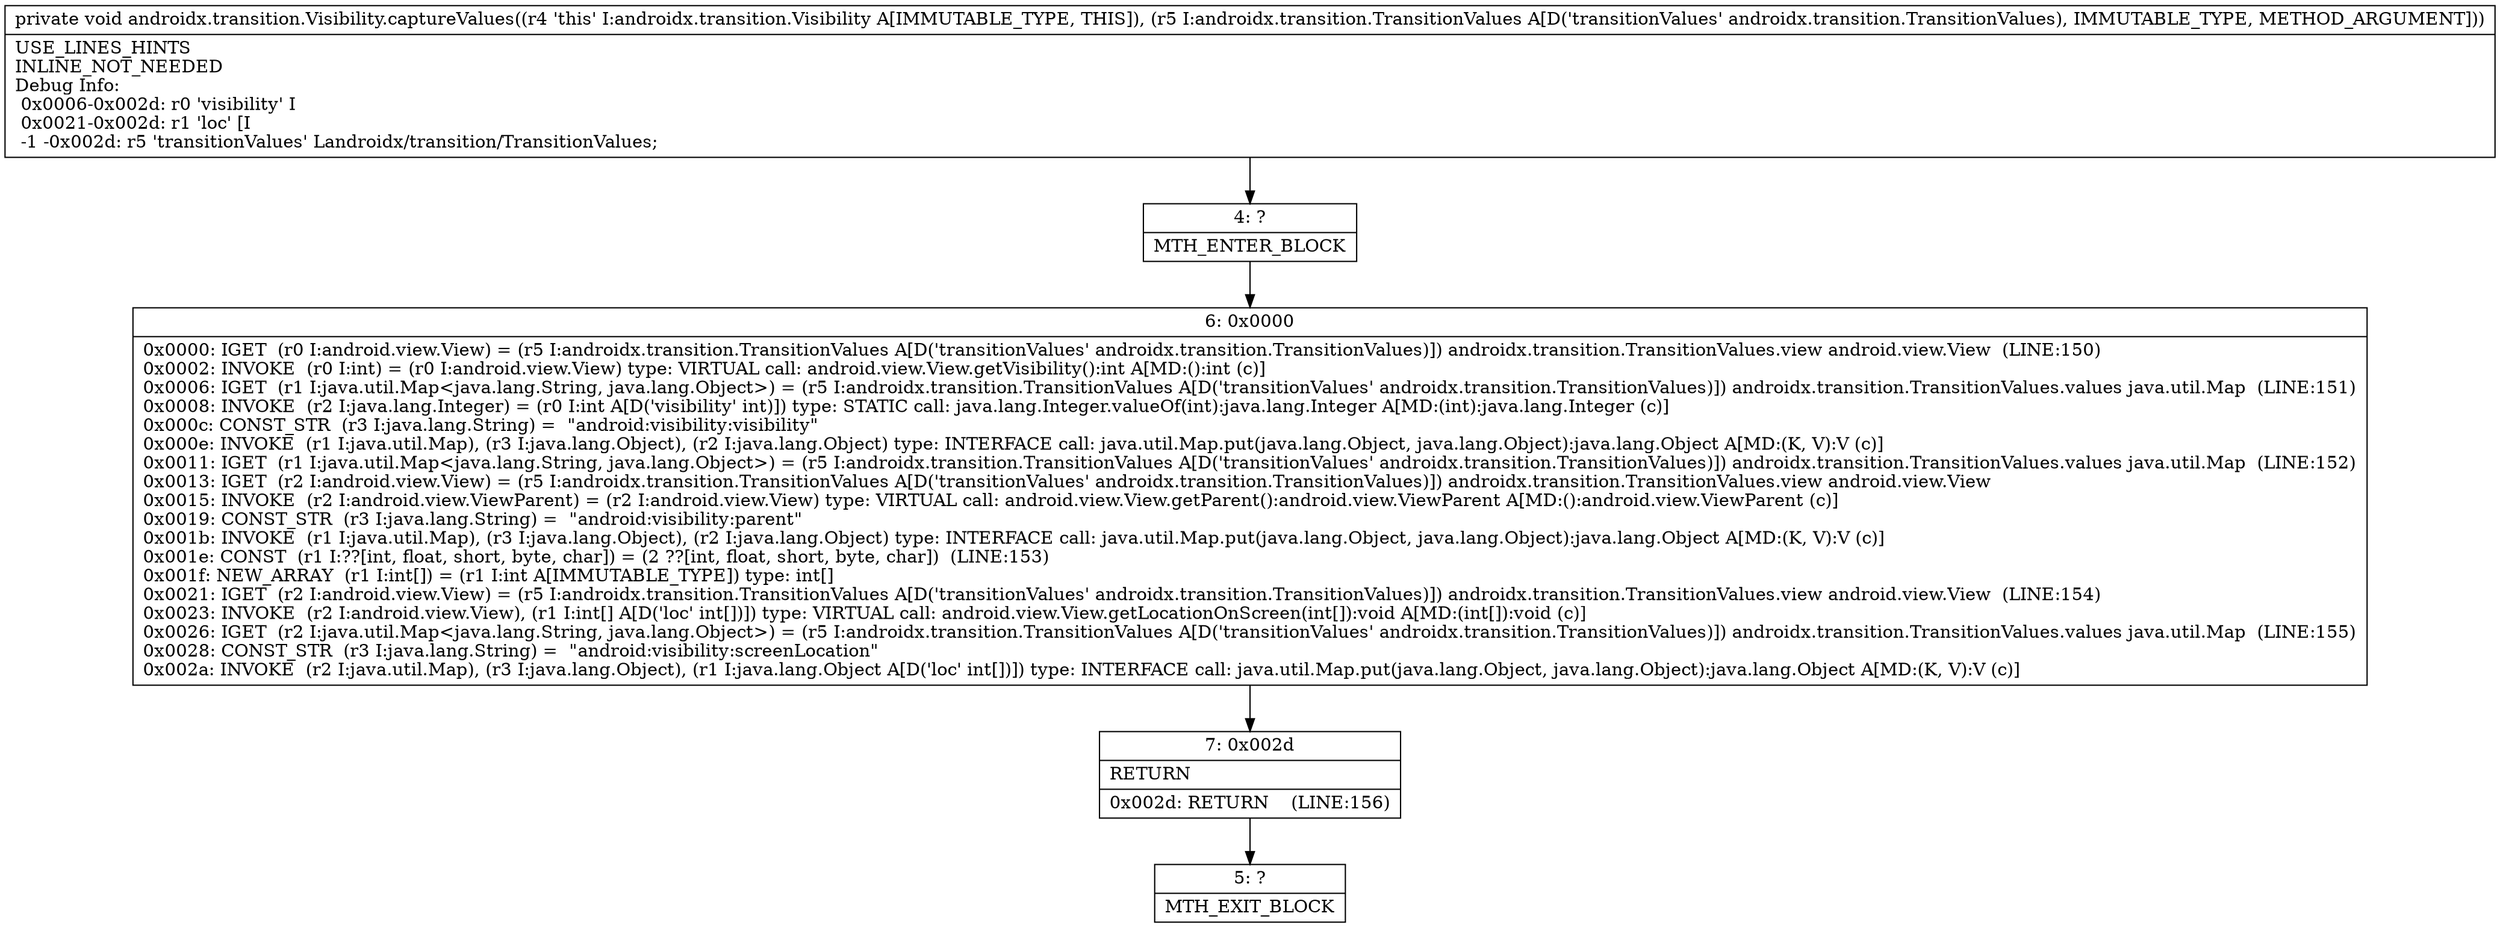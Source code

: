 digraph "CFG forandroidx.transition.Visibility.captureValues(Landroidx\/transition\/TransitionValues;)V" {
Node_4 [shape=record,label="{4\:\ ?|MTH_ENTER_BLOCK\l}"];
Node_6 [shape=record,label="{6\:\ 0x0000|0x0000: IGET  (r0 I:android.view.View) = (r5 I:androidx.transition.TransitionValues A[D('transitionValues' androidx.transition.TransitionValues)]) androidx.transition.TransitionValues.view android.view.View  (LINE:150)\l0x0002: INVOKE  (r0 I:int) = (r0 I:android.view.View) type: VIRTUAL call: android.view.View.getVisibility():int A[MD:():int (c)]\l0x0006: IGET  (r1 I:java.util.Map\<java.lang.String, java.lang.Object\>) = (r5 I:androidx.transition.TransitionValues A[D('transitionValues' androidx.transition.TransitionValues)]) androidx.transition.TransitionValues.values java.util.Map  (LINE:151)\l0x0008: INVOKE  (r2 I:java.lang.Integer) = (r0 I:int A[D('visibility' int)]) type: STATIC call: java.lang.Integer.valueOf(int):java.lang.Integer A[MD:(int):java.lang.Integer (c)]\l0x000c: CONST_STR  (r3 I:java.lang.String) =  \"android:visibility:visibility\" \l0x000e: INVOKE  (r1 I:java.util.Map), (r3 I:java.lang.Object), (r2 I:java.lang.Object) type: INTERFACE call: java.util.Map.put(java.lang.Object, java.lang.Object):java.lang.Object A[MD:(K, V):V (c)]\l0x0011: IGET  (r1 I:java.util.Map\<java.lang.String, java.lang.Object\>) = (r5 I:androidx.transition.TransitionValues A[D('transitionValues' androidx.transition.TransitionValues)]) androidx.transition.TransitionValues.values java.util.Map  (LINE:152)\l0x0013: IGET  (r2 I:android.view.View) = (r5 I:androidx.transition.TransitionValues A[D('transitionValues' androidx.transition.TransitionValues)]) androidx.transition.TransitionValues.view android.view.View \l0x0015: INVOKE  (r2 I:android.view.ViewParent) = (r2 I:android.view.View) type: VIRTUAL call: android.view.View.getParent():android.view.ViewParent A[MD:():android.view.ViewParent (c)]\l0x0019: CONST_STR  (r3 I:java.lang.String) =  \"android:visibility:parent\" \l0x001b: INVOKE  (r1 I:java.util.Map), (r3 I:java.lang.Object), (r2 I:java.lang.Object) type: INTERFACE call: java.util.Map.put(java.lang.Object, java.lang.Object):java.lang.Object A[MD:(K, V):V (c)]\l0x001e: CONST  (r1 I:??[int, float, short, byte, char]) = (2 ??[int, float, short, byte, char])  (LINE:153)\l0x001f: NEW_ARRAY  (r1 I:int[]) = (r1 I:int A[IMMUTABLE_TYPE]) type: int[] \l0x0021: IGET  (r2 I:android.view.View) = (r5 I:androidx.transition.TransitionValues A[D('transitionValues' androidx.transition.TransitionValues)]) androidx.transition.TransitionValues.view android.view.View  (LINE:154)\l0x0023: INVOKE  (r2 I:android.view.View), (r1 I:int[] A[D('loc' int[])]) type: VIRTUAL call: android.view.View.getLocationOnScreen(int[]):void A[MD:(int[]):void (c)]\l0x0026: IGET  (r2 I:java.util.Map\<java.lang.String, java.lang.Object\>) = (r5 I:androidx.transition.TransitionValues A[D('transitionValues' androidx.transition.TransitionValues)]) androidx.transition.TransitionValues.values java.util.Map  (LINE:155)\l0x0028: CONST_STR  (r3 I:java.lang.String) =  \"android:visibility:screenLocation\" \l0x002a: INVOKE  (r2 I:java.util.Map), (r3 I:java.lang.Object), (r1 I:java.lang.Object A[D('loc' int[])]) type: INTERFACE call: java.util.Map.put(java.lang.Object, java.lang.Object):java.lang.Object A[MD:(K, V):V (c)]\l}"];
Node_7 [shape=record,label="{7\:\ 0x002d|RETURN\l|0x002d: RETURN    (LINE:156)\l}"];
Node_5 [shape=record,label="{5\:\ ?|MTH_EXIT_BLOCK\l}"];
MethodNode[shape=record,label="{private void androidx.transition.Visibility.captureValues((r4 'this' I:androidx.transition.Visibility A[IMMUTABLE_TYPE, THIS]), (r5 I:androidx.transition.TransitionValues A[D('transitionValues' androidx.transition.TransitionValues), IMMUTABLE_TYPE, METHOD_ARGUMENT]))  | USE_LINES_HINTS\lINLINE_NOT_NEEDED\lDebug Info:\l  0x0006\-0x002d: r0 'visibility' I\l  0x0021\-0x002d: r1 'loc' [I\l  \-1 \-0x002d: r5 'transitionValues' Landroidx\/transition\/TransitionValues;\l}"];
MethodNode -> Node_4;Node_4 -> Node_6;
Node_6 -> Node_7;
Node_7 -> Node_5;
}

